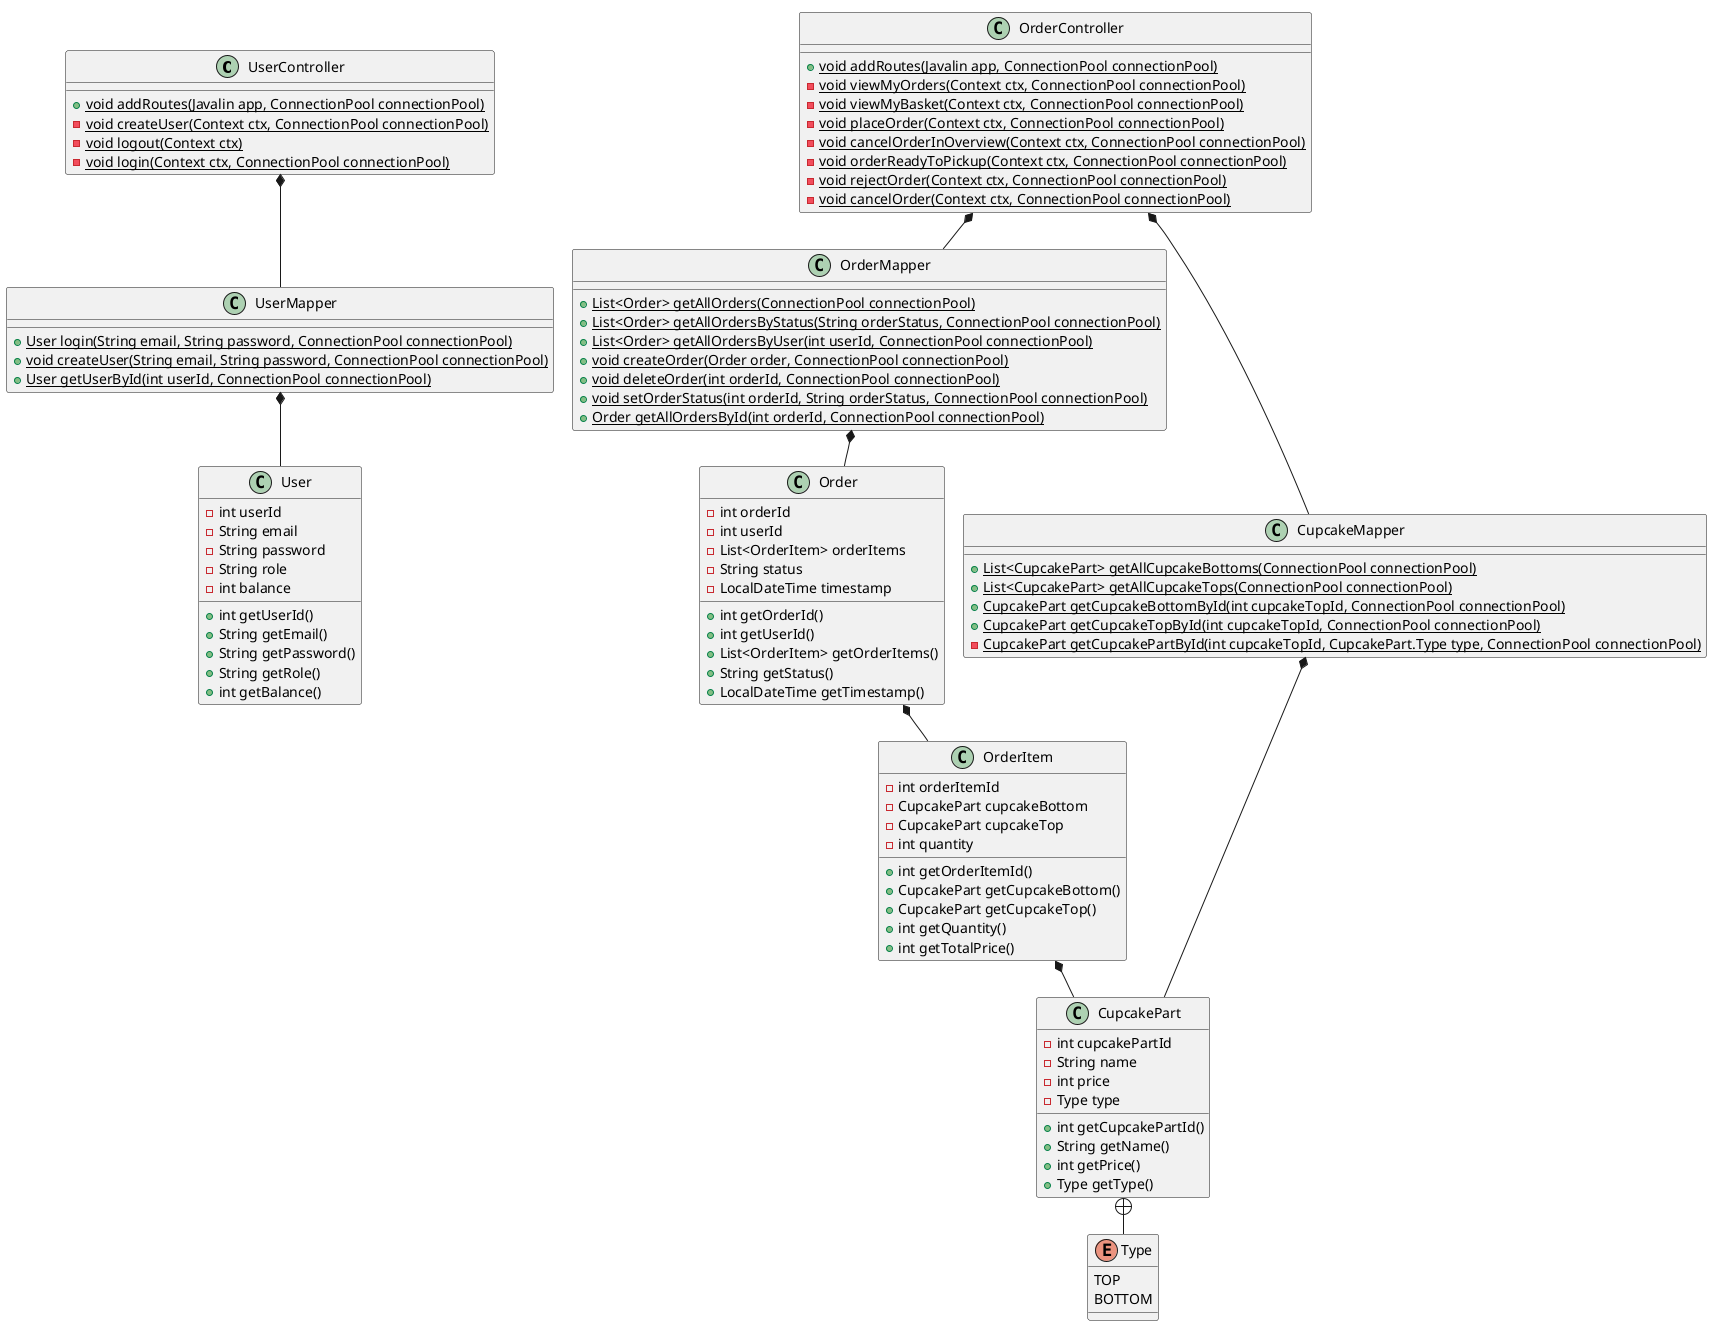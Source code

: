 @startuml
'https://plantuml.com/class-diagram

!pragma layout smetana

class UserController {
+ {static} void addRoutes(Javalin app, ConnectionPool connectionPool)
- {static} void createUser(Context ctx, ConnectionPool connectionPool)
- {static} void logout(Context ctx)
- {static} void login(Context ctx, ConnectionPool connectionPool)
}

class OrderController {
+ {static} void addRoutes(Javalin app, ConnectionPool connectionPool)
- {static} void viewMyOrders(Context ctx, ConnectionPool connectionPool)
- {static} void viewMyBasket(Context ctx, ConnectionPool connectionPool)
- {static} void placeOrder(Context ctx, ConnectionPool connectionPool)
- {static} void cancelOrderInOverview(Context ctx, ConnectionPool connectionPool)
- {static} void orderReadyToPickup(Context ctx, ConnectionPool connectionPool)
- {static} void rejectOrder(Context ctx, ConnectionPool connectionPool)
- {static} void cancelOrder(Context ctx, ConnectionPool connectionPool)
}

class UserMapper {
+ {static} User login(String email, String password, ConnectionPool connectionPool)
+ {static} void createUser(String email, String password, ConnectionPool connectionPool)
+ {static} User getUserById(int userId, ConnectionPool connectionPool)
}

class OrderMapper {
+ {static} List<Order> getAllOrders(ConnectionPool connectionPool)
+ {static} List<Order> getAllOrdersByStatus(String orderStatus, ConnectionPool connectionPool)
+ {static} List<Order> getAllOrdersByUser(int userId, ConnectionPool connectionPool)
+ {static} void createOrder(Order order, ConnectionPool connectionPool)
+ {static} void deleteOrder(int orderId, ConnectionPool connectionPool)
+ {static} void setOrderStatus(int orderId, String orderStatus, ConnectionPool connectionPool)
+ {static} Order getAllOrdersById(int orderId, ConnectionPool connectionPool)
}

class CupcakeMapper {
+ {static} List<CupcakePart> getAllCupcakeBottoms(ConnectionPool connectionPool)
+ {static} List<CupcakePart> getAllCupcakeTops(ConnectionPool connectionPool)
+ {static} CupcakePart getCupcakeBottomById(int cupcakeTopId, ConnectionPool connectionPool)
+ {static} CupcakePart getCupcakeTopById(int cupcakeTopId, ConnectionPool connectionPool)
- {static} CupcakePart getCupcakePartById(int cupcakeTopId, CupcakePart.Type type, ConnectionPool connectionPool)
}

class User {
- int userId
- String email
- String password
- String role
- int balance

+ int getUserId()
+ String getEmail()
+ String getPassword()
+ String getRole()
+ int getBalance()
}

class Order {
- int orderId
- int userId
- List<OrderItem> orderItems
- String status
- LocalDateTime timestamp

+ int getOrderId()
+ int getUserId()
+ List<OrderItem> getOrderItems()
+ String getStatus()
+ LocalDateTime getTimestamp()
}

class OrderItem {
- int orderItemId
- CupcakePart cupcakeBottom
- CupcakePart cupcakeTop
- int quantity

+ int getOrderItemId()
+ CupcakePart getCupcakeBottom()
+ CupcakePart getCupcakeTop()
+ int getQuantity()
+ int getTotalPrice()
}

class CupcakePart {
- int cupcakePartId
- String name
- int price
- Type type

+ int getCupcakePartId()
+ String getName()
+ int getPrice()
+ Type getType()
}

enum Type {
TOP
BOTTOM
}

UserController *-- UserMapper
OrderController *-- OrderMapper
OrderController *-- CupcakeMapper

UserMapper *-- User
OrderMapper *-- Order
CupcakeMapper *-- CupcakePart

Order *-- OrderItem

OrderItem *-- CupcakePart

CupcakePart +-- Type

@enduml